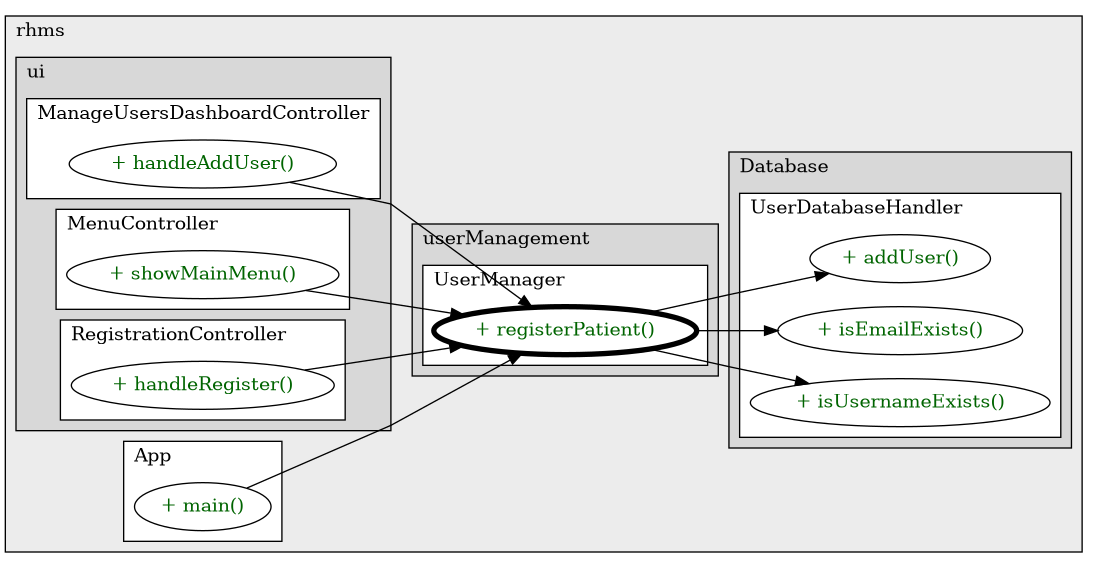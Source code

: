 @startuml

/' diagram meta data start
config=CallConfiguration;
{
  "rootMethod": "com.rhms.userManagement.UserManager#registerPatient(String,String,String,String,String)",
  "projectClassification": {
    "searchMode": "OpenProject", // OpenProject, AllProjects
    "includedProjects": "",
    "pathEndKeywords": "*.impl",
    "isClientPath": "",
    "isClientName": "",
    "isTestPath": "",
    "isTestName": "",
    "isMappingPath": "",
    "isMappingName": "",
    "isDataAccessPath": "",
    "isDataAccessName": "",
    "isDataStructurePath": "",
    "isDataStructureName": "",
    "isInterfaceStructuresPath": "",
    "isInterfaceStructuresName": "",
    "isEntryPointPath": "",
    "isEntryPointName": "",
    "treatFinalFieldsAsMandatory": false
  },
  "graphRestriction": {
    "classPackageExcludeFilter": "",
    "classPackageIncludeFilter": "",
    "classNameExcludeFilter": "",
    "classNameIncludeFilter": "",
    "methodNameExcludeFilter": "",
    "methodNameIncludeFilter": "",
    "removeByInheritance": "", // inheritance/annotation based filtering is done in a second step
    "removeByAnnotation": "",
    "removeByClassPackage": "", // cleanup the graph after inheritance/annotation based filtering is done
    "removeByClassName": "",
    "cutMappings": false,
    "cutEnum": true,
    "cutTests": true,
    "cutClient": true,
    "cutDataAccess": true,
    "cutInterfaceStructures": true,
    "cutDataStructures": true,
    "cutGetterAndSetter": true,
    "cutConstructors": true
  },
  "graphTraversal": {
    "forwardDepth": 3,
    "backwardDepth": 3,
    "classPackageExcludeFilter": "",
    "classPackageIncludeFilter": "",
    "classNameExcludeFilter": "",
    "classNameIncludeFilter": "",
    "methodNameExcludeFilter": "",
    "methodNameIncludeFilter": "",
    "hideMappings": false,
    "hideDataStructures": false,
    "hidePrivateMethods": true,
    "hideInterfaceCalls": true, // indirection: implementation -> interface (is hidden) -> implementation
    "onlyShowApplicationEntryPoints": false, // root node is included
    "useMethodCallsForStructureDiagram": "ForwardOnly" // ForwardOnly, BothDirections, No
  },
  "details": {
    "aggregation": "GroupByClass", // ByClass, GroupByClass, None
    "showMethodParametersTypes": false,
    "showMethodParametersNames": false,
    "showMethodReturnType": false,
    "showPackageLevels": 2,
    "showCallOrder": false,
    "edgeMode": "MethodsOnly", // TypesOnly, MethodsOnly, TypesAndMethods, MethodsAndDirectTypeUsage
    "showDetailedClassStructure": false
  },
  "rootClass": "com.rhms.userManagement.UserManager",
  "extensionCallbackMethod": "" // qualified.class.name#methodName - signature: public static String method(String)
}
diagram meta data end '/



digraph g {
    rankdir="LR"
    splines=polyline
    

'nodes 
subgraph cluster_3499612 { 
   	label=rhms
	labeljust=l
	fillcolor="#ececec"
	style=filled
   
   subgraph cluster_1177773926 { 
   	label=ui
	labeljust=l
	fillcolor="#d8d8d8"
	style=filled
   
   subgraph cluster_1040423513 { 
   	label=ManageUsersDashboardController
	labeljust=l
	fillcolor=white
	style=filled
   
   ManageUsersDashboardController1319010786XXXhandleAddUser1067311644[
	label="+ handleAddUser()"
	style=filled
	fillcolor=white
	tooltip="ManageUsersDashboardController

&#10;  Handle adding a new user&#10; "
	fontcolor=darkgreen
];
} 

subgraph cluster_1914743536 { 
   	label=MenuController
	labeljust=l
	fillcolor=white
	style=filled
   
   MenuController1844058119XXXshowMainMenu0[
	label="+ showMainMenu()"
	style=filled
	fillcolor=white
	tooltip="MenuController

null"
	fontcolor=darkgreen
];
} 

subgraph cluster_972420383 { 
   	label=RegistrationController
	labeljust=l
	fillcolor=white
	style=filled
   
   RegistrationController1319010786XXXhandleRegister1067311644[
	label="+ handleRegister()"
	style=filled
	fillcolor=white
	tooltip="RegistrationController

null"
	fontcolor=darkgreen
];
} 
} 

subgraph cluster_1331276484 { 
   	label=App
	labeljust=l
	fillcolor=white
	style=filled
   
   App660216151XXXmain1859653459[
	label="+ main()"
	style=filled
	fillcolor=white
	tooltip="App

null"
	fontcolor=darkgreen
];
} 

subgraph cluster_1951307539 { 
   	label=Database
	labeljust=l
	fillcolor="#d8d8d8"
	style=filled
   
   subgraph cluster_42351050 { 
   	label=UserDatabaseHandler
	labeljust=l
	fillcolor=white
	style=filled
   
   UserDatabaseHandler1676144448XXXaddUser2645995[
	label="+ addUser()"
	style=filled
	fillcolor=white
	tooltip="UserDatabaseHandler

null"
	fontcolor=darkgreen
];

UserDatabaseHandler1676144448XXXisEmailExists1808118735[
	label="+ isEmailExists()"
	style=filled
	fillcolor=white
	tooltip="UserDatabaseHandler

null"
	fontcolor=darkgreen
];

UserDatabaseHandler1676144448XXXisUsernameExists1808118735[
	label="+ isUsernameExists()"
	style=filled
	fillcolor=white
	tooltip="UserDatabaseHandler

null"
	fontcolor=darkgreen
];
} 
} 

subgraph cluster_85584960 { 
   	label=userManagement
	labeljust=l
	fillcolor="#d8d8d8"
	style=filled
   
   subgraph cluster_879193049 { 
   	label=UserManager
	labeljust=l
	fillcolor=white
	style=filled
   
   UserManager108603475XXXregisterPatient878168891[
	label="+ registerPatient()"
	style=filled
	fillcolor=white
	tooltip="UserManager

&#10;  Registers a new patient in the system&#10; "
	penwidth=4
	fontcolor=darkgreen
];
} 
} 
} 

'edges    
App660216151XXXmain1859653459 -> UserManager108603475XXXregisterPatient878168891;
ManageUsersDashboardController1319010786XXXhandleAddUser1067311644 -> UserManager108603475XXXregisterPatient878168891;
MenuController1844058119XXXshowMainMenu0 -> UserManager108603475XXXregisterPatient878168891;
RegistrationController1319010786XXXhandleRegister1067311644 -> UserManager108603475XXXregisterPatient878168891;
UserManager108603475XXXregisterPatient878168891 -> UserDatabaseHandler1676144448XXXaddUser2645995;
UserManager108603475XXXregisterPatient878168891 -> UserDatabaseHandler1676144448XXXisEmailExists1808118735;
UserManager108603475XXXregisterPatient878168891 -> UserDatabaseHandler1676144448XXXisUsernameExists1808118735;
    
}
@enduml